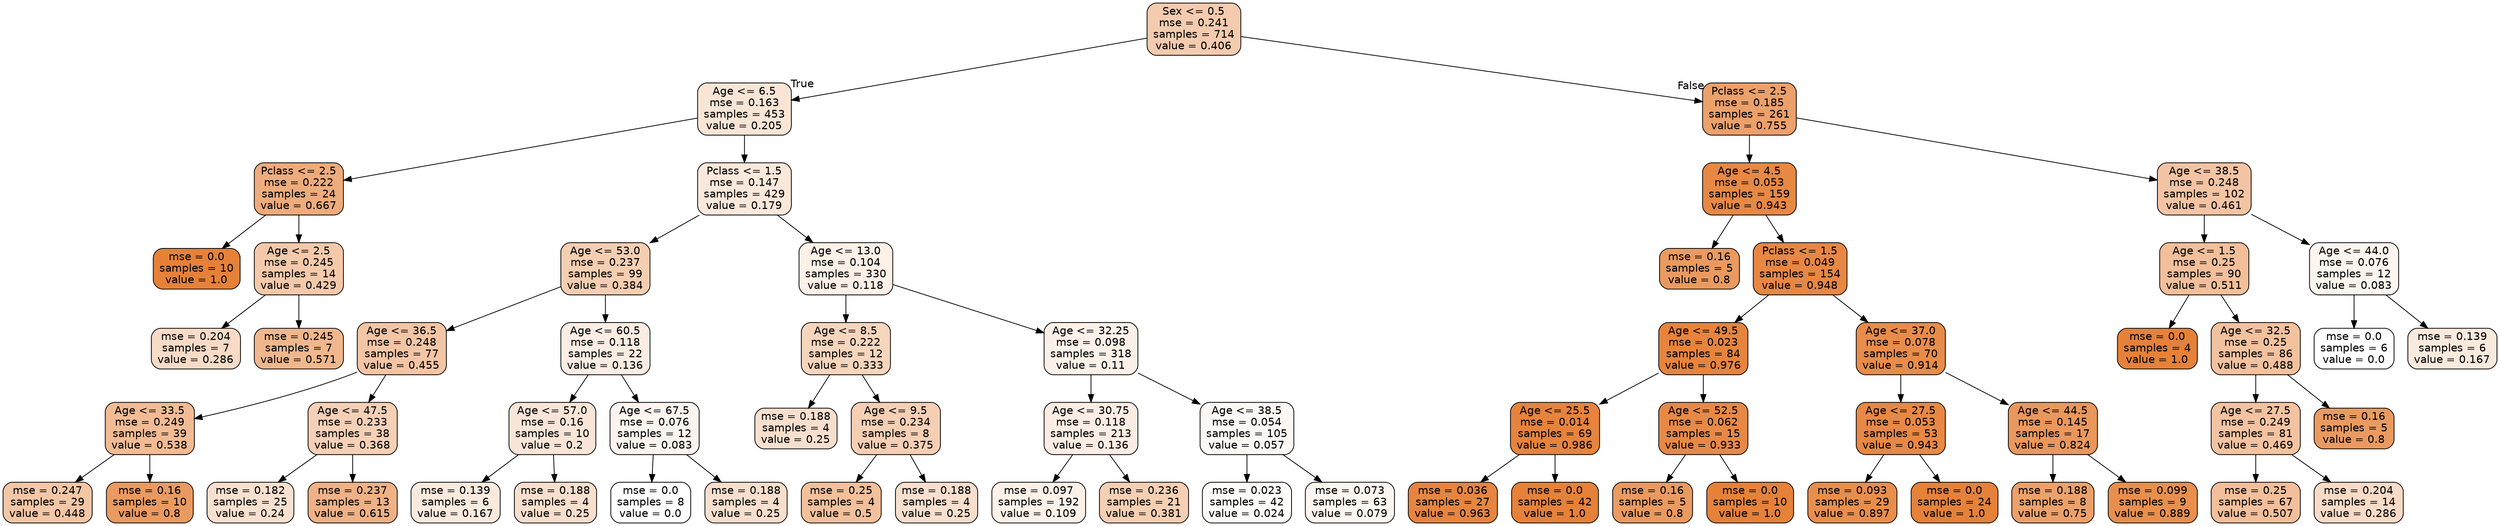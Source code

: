 digraph Tree {
node [shape=box, style="filled, rounded", color="black", fontname=helvetica] ;
edge [fontname=helvetica] ;
0 [label="Sex <= 0.5\nmse = 0.241\nsamples = 714\nvalue = 0.406", fillcolor="#e5813968"] ;
1 [label="Age <= 6.5\nmse = 0.163\nsamples = 453\nvalue = 0.205", fillcolor="#e5813934"] ;
0 -> 1 [labeldistance=2.5, labelangle=45, headlabel="True"] ;
2 [label="Pclass <= 2.5\nmse = 0.222\nsamples = 24\nvalue = 0.667", fillcolor="#e58139aa"] ;
1 -> 2 ;
3 [label="mse = 0.0\nsamples = 10\nvalue = 1.0", fillcolor="#e58139ff"] ;
2 -> 3 ;
4 [label="Age <= 2.5\nmse = 0.245\nsamples = 14\nvalue = 0.429", fillcolor="#e581396d"] ;
2 -> 4 ;
5 [label="mse = 0.204\nsamples = 7\nvalue = 0.286", fillcolor="#e5813949"] ;
4 -> 5 ;
6 [label="mse = 0.245\nsamples = 7\nvalue = 0.571", fillcolor="#e5813992"] ;
4 -> 6 ;
7 [label="Pclass <= 1.5\nmse = 0.147\nsamples = 429\nvalue = 0.179", fillcolor="#e581392e"] ;
1 -> 7 ;
8 [label="Age <= 53.0\nmse = 0.237\nsamples = 99\nvalue = 0.384", fillcolor="#e5813962"] ;
7 -> 8 ;
9 [label="Age <= 36.5\nmse = 0.248\nsamples = 77\nvalue = 0.455", fillcolor="#e5813974"] ;
8 -> 9 ;
10 [label="Age <= 33.5\nmse = 0.249\nsamples = 39\nvalue = 0.538", fillcolor="#e5813989"] ;
9 -> 10 ;
11 [label="mse = 0.247\nsamples = 29\nvalue = 0.448", fillcolor="#e5813972"] ;
10 -> 11 ;
12 [label="mse = 0.16\nsamples = 10\nvalue = 0.8", fillcolor="#e58139cc"] ;
10 -> 12 ;
13 [label="Age <= 47.5\nmse = 0.233\nsamples = 38\nvalue = 0.368", fillcolor="#e581395e"] ;
9 -> 13 ;
14 [label="mse = 0.182\nsamples = 25\nvalue = 0.24", fillcolor="#e581393d"] ;
13 -> 14 ;
15 [label="mse = 0.237\nsamples = 13\nvalue = 0.615", fillcolor="#e581399d"] ;
13 -> 15 ;
16 [label="Age <= 60.5\nmse = 0.118\nsamples = 22\nvalue = 0.136", fillcolor="#e5813923"] ;
8 -> 16 ;
17 [label="Age <= 57.0\nmse = 0.16\nsamples = 10\nvalue = 0.2", fillcolor="#e5813933"] ;
16 -> 17 ;
18 [label="mse = 0.139\nsamples = 6\nvalue = 0.167", fillcolor="#e581392a"] ;
17 -> 18 ;
19 [label="mse = 0.188\nsamples = 4\nvalue = 0.25", fillcolor="#e5813940"] ;
17 -> 19 ;
20 [label="Age <= 67.5\nmse = 0.076\nsamples = 12\nvalue = 0.083", fillcolor="#e5813915"] ;
16 -> 20 ;
21 [label="mse = 0.0\nsamples = 8\nvalue = 0.0", fillcolor="#e5813900"] ;
20 -> 21 ;
22 [label="mse = 0.188\nsamples = 4\nvalue = 0.25", fillcolor="#e5813940"] ;
20 -> 22 ;
23 [label="Age <= 13.0\nmse = 0.104\nsamples = 330\nvalue = 0.118", fillcolor="#e581391e"] ;
7 -> 23 ;
24 [label="Age <= 8.5\nmse = 0.222\nsamples = 12\nvalue = 0.333", fillcolor="#e5813955"] ;
23 -> 24 ;
25 [label="mse = 0.188\nsamples = 4\nvalue = 0.25", fillcolor="#e5813940"] ;
24 -> 25 ;
26 [label="Age <= 9.5\nmse = 0.234\nsamples = 8\nvalue = 0.375", fillcolor="#e5813960"] ;
24 -> 26 ;
27 [label="mse = 0.25\nsamples = 4\nvalue = 0.5", fillcolor="#e5813980"] ;
26 -> 27 ;
28 [label="mse = 0.188\nsamples = 4\nvalue = 0.25", fillcolor="#e5813940"] ;
26 -> 28 ;
29 [label="Age <= 32.25\nmse = 0.098\nsamples = 318\nvalue = 0.11", fillcolor="#e581391c"] ;
23 -> 29 ;
30 [label="Age <= 30.75\nmse = 0.118\nsamples = 213\nvalue = 0.136", fillcolor="#e5813923"] ;
29 -> 30 ;
31 [label="mse = 0.097\nsamples = 192\nvalue = 0.109", fillcolor="#e581391c"] ;
30 -> 31 ;
32 [label="mse = 0.236\nsamples = 21\nvalue = 0.381", fillcolor="#e5813961"] ;
30 -> 32 ;
33 [label="Age <= 38.5\nmse = 0.054\nsamples = 105\nvalue = 0.057", fillcolor="#e581390f"] ;
29 -> 33 ;
34 [label="mse = 0.023\nsamples = 42\nvalue = 0.024", fillcolor="#e5813906"] ;
33 -> 34 ;
35 [label="mse = 0.073\nsamples = 63\nvalue = 0.079", fillcolor="#e5813914"] ;
33 -> 35 ;
36 [label="Pclass <= 2.5\nmse = 0.185\nsamples = 261\nvalue = 0.755", fillcolor="#e58139c0"] ;
0 -> 36 [labeldistance=2.5, labelangle=-45, headlabel="False"] ;
37 [label="Age <= 4.5\nmse = 0.053\nsamples = 159\nvalue = 0.943", fillcolor="#e58139f1"] ;
36 -> 37 ;
38 [label="mse = 0.16\nsamples = 5\nvalue = 0.8", fillcolor="#e58139cc"] ;
37 -> 38 ;
39 [label="Pclass <= 1.5\nmse = 0.049\nsamples = 154\nvalue = 0.948", fillcolor="#e58139f2"] ;
37 -> 39 ;
40 [label="Age <= 49.5\nmse = 0.023\nsamples = 84\nvalue = 0.976", fillcolor="#e58139f9"] ;
39 -> 40 ;
41 [label="Age <= 25.5\nmse = 0.014\nsamples = 69\nvalue = 0.986", fillcolor="#e58139fb"] ;
40 -> 41 ;
42 [label="mse = 0.036\nsamples = 27\nvalue = 0.963", fillcolor="#e58139f6"] ;
41 -> 42 ;
43 [label="mse = 0.0\nsamples = 42\nvalue = 1.0", fillcolor="#e58139ff"] ;
41 -> 43 ;
44 [label="Age <= 52.5\nmse = 0.062\nsamples = 15\nvalue = 0.933", fillcolor="#e58139ee"] ;
40 -> 44 ;
45 [label="mse = 0.16\nsamples = 5\nvalue = 0.8", fillcolor="#e58139cc"] ;
44 -> 45 ;
46 [label="mse = 0.0\nsamples = 10\nvalue = 1.0", fillcolor="#e58139ff"] ;
44 -> 46 ;
47 [label="Age <= 37.0\nmse = 0.078\nsamples = 70\nvalue = 0.914", fillcolor="#e58139e9"] ;
39 -> 47 ;
48 [label="Age <= 27.5\nmse = 0.053\nsamples = 53\nvalue = 0.943", fillcolor="#e58139f1"] ;
47 -> 48 ;
49 [label="mse = 0.093\nsamples = 29\nvalue = 0.897", fillcolor="#e58139e5"] ;
48 -> 49 ;
50 [label="mse = 0.0\nsamples = 24\nvalue = 1.0", fillcolor="#e58139ff"] ;
48 -> 50 ;
51 [label="Age <= 44.5\nmse = 0.145\nsamples = 17\nvalue = 0.824", fillcolor="#e58139d2"] ;
47 -> 51 ;
52 [label="mse = 0.188\nsamples = 8\nvalue = 0.75", fillcolor="#e58139bf"] ;
51 -> 52 ;
53 [label="mse = 0.099\nsamples = 9\nvalue = 0.889", fillcolor="#e58139e3"] ;
51 -> 53 ;
54 [label="Age <= 38.5\nmse = 0.248\nsamples = 102\nvalue = 0.461", fillcolor="#e5813976"] ;
36 -> 54 ;
55 [label="Age <= 1.5\nmse = 0.25\nsamples = 90\nvalue = 0.511", fillcolor="#e5813982"] ;
54 -> 55 ;
56 [label="mse = 0.0\nsamples = 4\nvalue = 1.0", fillcolor="#e58139ff"] ;
55 -> 56 ;
57 [label="Age <= 32.5\nmse = 0.25\nsamples = 86\nvalue = 0.488", fillcolor="#e581397d"] ;
55 -> 57 ;
58 [label="Age <= 27.5\nmse = 0.249\nsamples = 81\nvalue = 0.469", fillcolor="#e5813978"] ;
57 -> 58 ;
59 [label="mse = 0.25\nsamples = 67\nvalue = 0.507", fillcolor="#e5813981"] ;
58 -> 59 ;
60 [label="mse = 0.204\nsamples = 14\nvalue = 0.286", fillcolor="#e5813949"] ;
58 -> 60 ;
61 [label="mse = 0.16\nsamples = 5\nvalue = 0.8", fillcolor="#e58139cc"] ;
57 -> 61 ;
62 [label="Age <= 44.0\nmse = 0.076\nsamples = 12\nvalue = 0.083", fillcolor="#e5813915"] ;
54 -> 62 ;
63 [label="mse = 0.0\nsamples = 6\nvalue = 0.0", fillcolor="#e5813900"] ;
62 -> 63 ;
64 [label="mse = 0.139\nsamples = 6\nvalue = 0.167", fillcolor="#e581392a"] ;
62 -> 64 ;
}